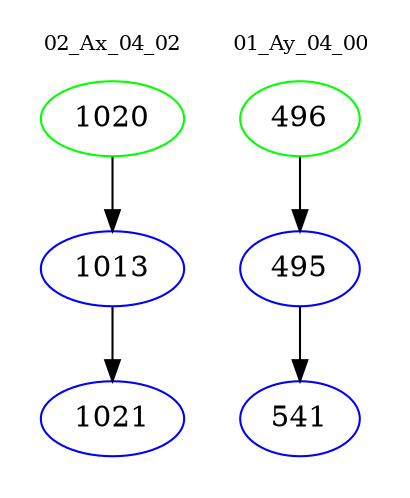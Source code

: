 digraph{
subgraph cluster_0 {
color = white
label = "02_Ax_04_02";
fontsize=10;
T0_1020 [label="1020", color="green"]
T0_1020 -> T0_1013 [color="black"]
T0_1013 [label="1013", color="blue"]
T0_1013 -> T0_1021 [color="black"]
T0_1021 [label="1021", color="blue"]
}
subgraph cluster_1 {
color = white
label = "01_Ay_04_00";
fontsize=10;
T1_496 [label="496", color="green"]
T1_496 -> T1_495 [color="black"]
T1_495 [label="495", color="blue"]
T1_495 -> T1_541 [color="black"]
T1_541 [label="541", color="blue"]
}
}
